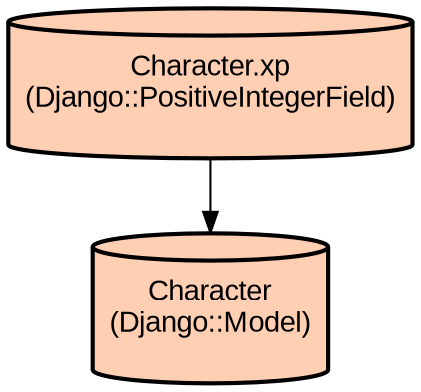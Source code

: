 digraph INFRA {
  node [ color = "black", fillcolor = "#E6E6E6", height =1, style = "filled,bold,rounded", fontname = "Arial" ];
  "Character" [ label = "Character
(Django::Model)", shape =cylinder, fillcolor = "#FFCFB3" ];
  "Character.xp" [ label = "Character.xp
(Django::PositiveIntegerField)", shape =cylinder, fillcolor = "#FFCFB3" ];
  "Character.xp" -> "Character";
}
